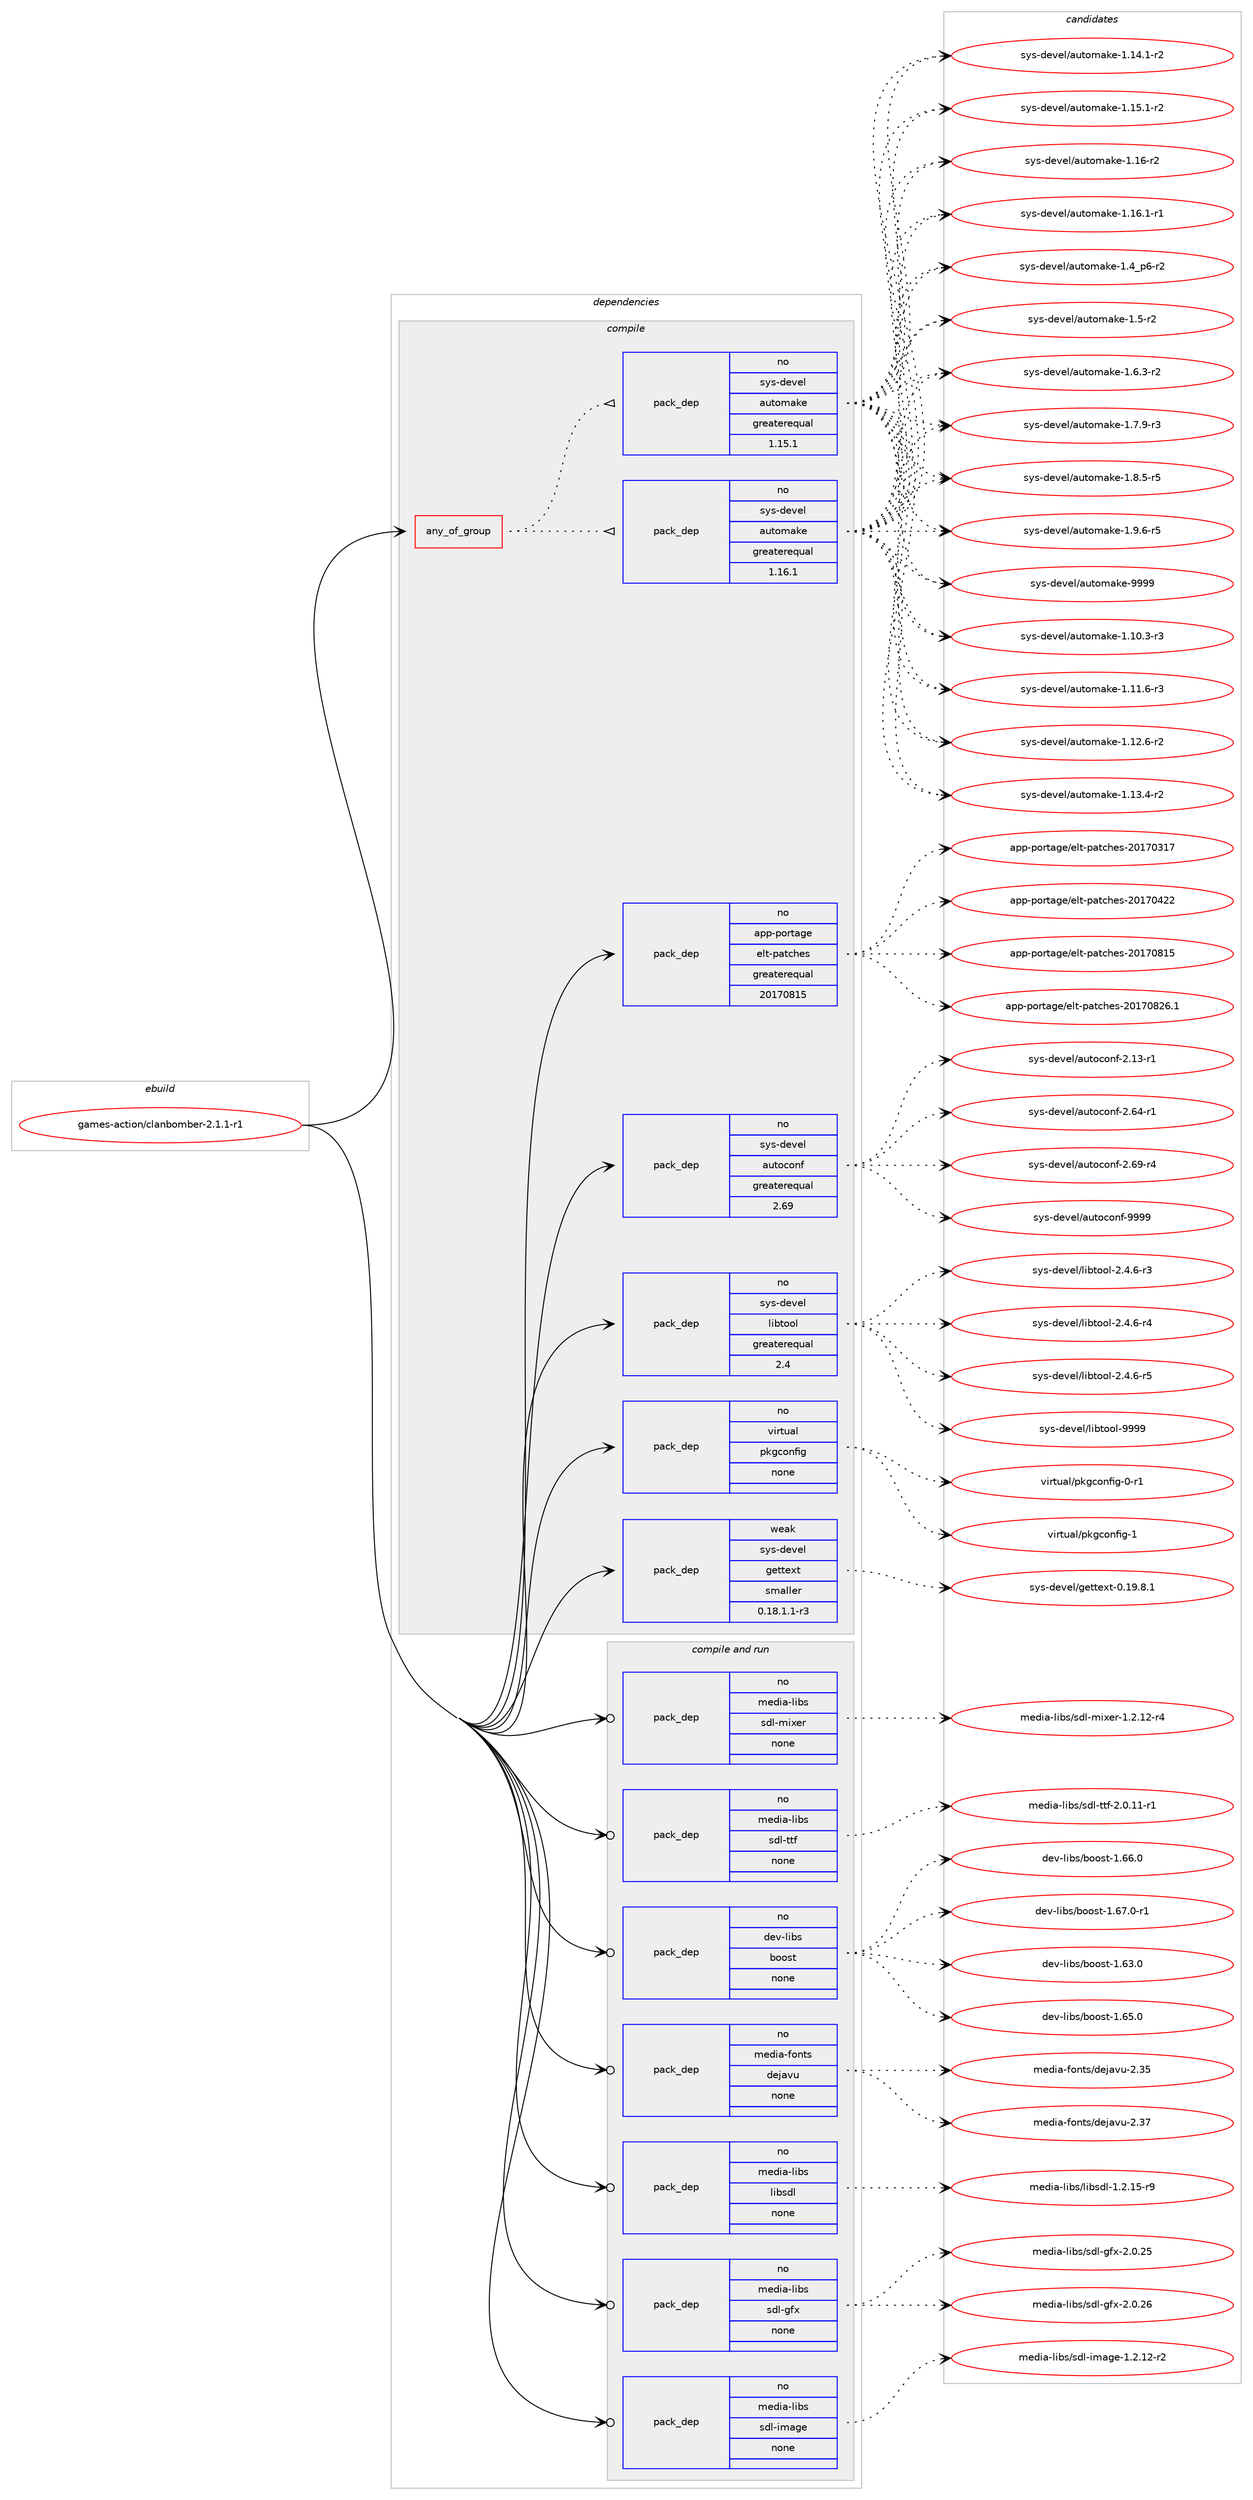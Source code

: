 digraph prolog {

# *************
# Graph options
# *************

newrank=true;
concentrate=true;
compound=true;
graph [rankdir=LR,fontname=Helvetica,fontsize=10,ranksep=1.5];#, ranksep=2.5, nodesep=0.2];
edge  [arrowhead=vee];
node  [fontname=Helvetica,fontsize=10];

# **********
# The ebuild
# **********

subgraph cluster_leftcol {
color=gray;
rank=same;
label=<<i>ebuild</i>>;
id [label="games-action/clanbomber-2.1.1-r1", color=red, width=4, href="../games-action/clanbomber-2.1.1-r1.svg"];
}

# ****************
# The dependencies
# ****************

subgraph cluster_midcol {
color=gray;
label=<<i>dependencies</i>>;
subgraph cluster_compile {
fillcolor="#eeeeee";
style=filled;
label=<<i>compile</i>>;
subgraph any70 {
dependency1708 [label=<<TABLE BORDER="0" CELLBORDER="1" CELLSPACING="0" CELLPADDING="4"><TR><TD CELLPADDING="10">any_of_group</TD></TR></TABLE>>, shape=none, color=red];subgraph pack1442 {
dependency1709 [label=<<TABLE BORDER="0" CELLBORDER="1" CELLSPACING="0" CELLPADDING="4" WIDTH="220"><TR><TD ROWSPAN="6" CELLPADDING="30">pack_dep</TD></TR><TR><TD WIDTH="110">no</TD></TR><TR><TD>sys-devel</TD></TR><TR><TD>automake</TD></TR><TR><TD>greaterequal</TD></TR><TR><TD>1.16.1</TD></TR></TABLE>>, shape=none, color=blue];
}
dependency1708:e -> dependency1709:w [weight=20,style="dotted",arrowhead="oinv"];
subgraph pack1443 {
dependency1710 [label=<<TABLE BORDER="0" CELLBORDER="1" CELLSPACING="0" CELLPADDING="4" WIDTH="220"><TR><TD ROWSPAN="6" CELLPADDING="30">pack_dep</TD></TR><TR><TD WIDTH="110">no</TD></TR><TR><TD>sys-devel</TD></TR><TR><TD>automake</TD></TR><TR><TD>greaterequal</TD></TR><TR><TD>1.15.1</TD></TR></TABLE>>, shape=none, color=blue];
}
dependency1708:e -> dependency1710:w [weight=20,style="dotted",arrowhead="oinv"];
}
id:e -> dependency1708:w [weight=20,style="solid",arrowhead="vee"];
subgraph pack1444 {
dependency1711 [label=<<TABLE BORDER="0" CELLBORDER="1" CELLSPACING="0" CELLPADDING="4" WIDTH="220"><TR><TD ROWSPAN="6" CELLPADDING="30">pack_dep</TD></TR><TR><TD WIDTH="110">no</TD></TR><TR><TD>app-portage</TD></TR><TR><TD>elt-patches</TD></TR><TR><TD>greaterequal</TD></TR><TR><TD>20170815</TD></TR></TABLE>>, shape=none, color=blue];
}
id:e -> dependency1711:w [weight=20,style="solid",arrowhead="vee"];
subgraph pack1445 {
dependency1712 [label=<<TABLE BORDER="0" CELLBORDER="1" CELLSPACING="0" CELLPADDING="4" WIDTH="220"><TR><TD ROWSPAN="6" CELLPADDING="30">pack_dep</TD></TR><TR><TD WIDTH="110">no</TD></TR><TR><TD>sys-devel</TD></TR><TR><TD>autoconf</TD></TR><TR><TD>greaterequal</TD></TR><TR><TD>2.69</TD></TR></TABLE>>, shape=none, color=blue];
}
id:e -> dependency1712:w [weight=20,style="solid",arrowhead="vee"];
subgraph pack1446 {
dependency1713 [label=<<TABLE BORDER="0" CELLBORDER="1" CELLSPACING="0" CELLPADDING="4" WIDTH="220"><TR><TD ROWSPAN="6" CELLPADDING="30">pack_dep</TD></TR><TR><TD WIDTH="110">no</TD></TR><TR><TD>sys-devel</TD></TR><TR><TD>libtool</TD></TR><TR><TD>greaterequal</TD></TR><TR><TD>2.4</TD></TR></TABLE>>, shape=none, color=blue];
}
id:e -> dependency1713:w [weight=20,style="solid",arrowhead="vee"];
subgraph pack1447 {
dependency1714 [label=<<TABLE BORDER="0" CELLBORDER="1" CELLSPACING="0" CELLPADDING="4" WIDTH="220"><TR><TD ROWSPAN="6" CELLPADDING="30">pack_dep</TD></TR><TR><TD WIDTH="110">no</TD></TR><TR><TD>virtual</TD></TR><TR><TD>pkgconfig</TD></TR><TR><TD>none</TD></TR><TR><TD></TD></TR></TABLE>>, shape=none, color=blue];
}
id:e -> dependency1714:w [weight=20,style="solid",arrowhead="vee"];
subgraph pack1448 {
dependency1715 [label=<<TABLE BORDER="0" CELLBORDER="1" CELLSPACING="0" CELLPADDING="4" WIDTH="220"><TR><TD ROWSPAN="6" CELLPADDING="30">pack_dep</TD></TR><TR><TD WIDTH="110">weak</TD></TR><TR><TD>sys-devel</TD></TR><TR><TD>gettext</TD></TR><TR><TD>smaller</TD></TR><TR><TD>0.18.1.1-r3</TD></TR></TABLE>>, shape=none, color=blue];
}
id:e -> dependency1715:w [weight=20,style="solid",arrowhead="vee"];
}
subgraph cluster_compileandrun {
fillcolor="#eeeeee";
style=filled;
label=<<i>compile and run</i>>;
subgraph pack1449 {
dependency1716 [label=<<TABLE BORDER="0" CELLBORDER="1" CELLSPACING="0" CELLPADDING="4" WIDTH="220"><TR><TD ROWSPAN="6" CELLPADDING="30">pack_dep</TD></TR><TR><TD WIDTH="110">no</TD></TR><TR><TD>dev-libs</TD></TR><TR><TD>boost</TD></TR><TR><TD>none</TD></TR><TR><TD></TD></TR></TABLE>>, shape=none, color=blue];
}
id:e -> dependency1716:w [weight=20,style="solid",arrowhead="odotvee"];
subgraph pack1450 {
dependency1717 [label=<<TABLE BORDER="0" CELLBORDER="1" CELLSPACING="0" CELLPADDING="4" WIDTH="220"><TR><TD ROWSPAN="6" CELLPADDING="30">pack_dep</TD></TR><TR><TD WIDTH="110">no</TD></TR><TR><TD>media-fonts</TD></TR><TR><TD>dejavu</TD></TR><TR><TD>none</TD></TR><TR><TD></TD></TR></TABLE>>, shape=none, color=blue];
}
id:e -> dependency1717:w [weight=20,style="solid",arrowhead="odotvee"];
subgraph pack1451 {
dependency1718 [label=<<TABLE BORDER="0" CELLBORDER="1" CELLSPACING="0" CELLPADDING="4" WIDTH="220"><TR><TD ROWSPAN="6" CELLPADDING="30">pack_dep</TD></TR><TR><TD WIDTH="110">no</TD></TR><TR><TD>media-libs</TD></TR><TR><TD>libsdl</TD></TR><TR><TD>none</TD></TR><TR><TD></TD></TR></TABLE>>, shape=none, color=blue];
}
id:e -> dependency1718:w [weight=20,style="solid",arrowhead="odotvee"];
subgraph pack1452 {
dependency1719 [label=<<TABLE BORDER="0" CELLBORDER="1" CELLSPACING="0" CELLPADDING="4" WIDTH="220"><TR><TD ROWSPAN="6" CELLPADDING="30">pack_dep</TD></TR><TR><TD WIDTH="110">no</TD></TR><TR><TD>media-libs</TD></TR><TR><TD>sdl-gfx</TD></TR><TR><TD>none</TD></TR><TR><TD></TD></TR></TABLE>>, shape=none, color=blue];
}
id:e -> dependency1719:w [weight=20,style="solid",arrowhead="odotvee"];
subgraph pack1453 {
dependency1720 [label=<<TABLE BORDER="0" CELLBORDER="1" CELLSPACING="0" CELLPADDING="4" WIDTH="220"><TR><TD ROWSPAN="6" CELLPADDING="30">pack_dep</TD></TR><TR><TD WIDTH="110">no</TD></TR><TR><TD>media-libs</TD></TR><TR><TD>sdl-image</TD></TR><TR><TD>none</TD></TR><TR><TD></TD></TR></TABLE>>, shape=none, color=blue];
}
id:e -> dependency1720:w [weight=20,style="solid",arrowhead="odotvee"];
subgraph pack1454 {
dependency1721 [label=<<TABLE BORDER="0" CELLBORDER="1" CELLSPACING="0" CELLPADDING="4" WIDTH="220"><TR><TD ROWSPAN="6" CELLPADDING="30">pack_dep</TD></TR><TR><TD WIDTH="110">no</TD></TR><TR><TD>media-libs</TD></TR><TR><TD>sdl-mixer</TD></TR><TR><TD>none</TD></TR><TR><TD></TD></TR></TABLE>>, shape=none, color=blue];
}
id:e -> dependency1721:w [weight=20,style="solid",arrowhead="odotvee"];
subgraph pack1455 {
dependency1722 [label=<<TABLE BORDER="0" CELLBORDER="1" CELLSPACING="0" CELLPADDING="4" WIDTH="220"><TR><TD ROWSPAN="6" CELLPADDING="30">pack_dep</TD></TR><TR><TD WIDTH="110">no</TD></TR><TR><TD>media-libs</TD></TR><TR><TD>sdl-ttf</TD></TR><TR><TD>none</TD></TR><TR><TD></TD></TR></TABLE>>, shape=none, color=blue];
}
id:e -> dependency1722:w [weight=20,style="solid",arrowhead="odotvee"];
}
subgraph cluster_run {
fillcolor="#eeeeee";
style=filled;
label=<<i>run</i>>;
}
}

# **************
# The candidates
# **************

subgraph cluster_choices {
rank=same;
color=gray;
label=<<i>candidates</i>>;

subgraph choice1442 {
color=black;
nodesep=1;
choice11512111545100101118101108479711711611110997107101454946494846514511451 [label="sys-devel/automake-1.10.3-r3", color=red, width=4,href="../sys-devel/automake-1.10.3-r3.svg"];
choice11512111545100101118101108479711711611110997107101454946494946544511451 [label="sys-devel/automake-1.11.6-r3", color=red, width=4,href="../sys-devel/automake-1.11.6-r3.svg"];
choice11512111545100101118101108479711711611110997107101454946495046544511450 [label="sys-devel/automake-1.12.6-r2", color=red, width=4,href="../sys-devel/automake-1.12.6-r2.svg"];
choice11512111545100101118101108479711711611110997107101454946495146524511450 [label="sys-devel/automake-1.13.4-r2", color=red, width=4,href="../sys-devel/automake-1.13.4-r2.svg"];
choice11512111545100101118101108479711711611110997107101454946495246494511450 [label="sys-devel/automake-1.14.1-r2", color=red, width=4,href="../sys-devel/automake-1.14.1-r2.svg"];
choice11512111545100101118101108479711711611110997107101454946495346494511450 [label="sys-devel/automake-1.15.1-r2", color=red, width=4,href="../sys-devel/automake-1.15.1-r2.svg"];
choice1151211154510010111810110847971171161111099710710145494649544511450 [label="sys-devel/automake-1.16-r2", color=red, width=4,href="../sys-devel/automake-1.16-r2.svg"];
choice11512111545100101118101108479711711611110997107101454946495446494511449 [label="sys-devel/automake-1.16.1-r1", color=red, width=4,href="../sys-devel/automake-1.16.1-r1.svg"];
choice115121115451001011181011084797117116111109971071014549465295112544511450 [label="sys-devel/automake-1.4_p6-r2", color=red, width=4,href="../sys-devel/automake-1.4_p6-r2.svg"];
choice11512111545100101118101108479711711611110997107101454946534511450 [label="sys-devel/automake-1.5-r2", color=red, width=4,href="../sys-devel/automake-1.5-r2.svg"];
choice115121115451001011181011084797117116111109971071014549465446514511450 [label="sys-devel/automake-1.6.3-r2", color=red, width=4,href="../sys-devel/automake-1.6.3-r2.svg"];
choice115121115451001011181011084797117116111109971071014549465546574511451 [label="sys-devel/automake-1.7.9-r3", color=red, width=4,href="../sys-devel/automake-1.7.9-r3.svg"];
choice115121115451001011181011084797117116111109971071014549465646534511453 [label="sys-devel/automake-1.8.5-r5", color=red, width=4,href="../sys-devel/automake-1.8.5-r5.svg"];
choice115121115451001011181011084797117116111109971071014549465746544511453 [label="sys-devel/automake-1.9.6-r5", color=red, width=4,href="../sys-devel/automake-1.9.6-r5.svg"];
choice115121115451001011181011084797117116111109971071014557575757 [label="sys-devel/automake-9999", color=red, width=4,href="../sys-devel/automake-9999.svg"];
dependency1709:e -> choice11512111545100101118101108479711711611110997107101454946494846514511451:w [style=dotted,weight="100"];
dependency1709:e -> choice11512111545100101118101108479711711611110997107101454946494946544511451:w [style=dotted,weight="100"];
dependency1709:e -> choice11512111545100101118101108479711711611110997107101454946495046544511450:w [style=dotted,weight="100"];
dependency1709:e -> choice11512111545100101118101108479711711611110997107101454946495146524511450:w [style=dotted,weight="100"];
dependency1709:e -> choice11512111545100101118101108479711711611110997107101454946495246494511450:w [style=dotted,weight="100"];
dependency1709:e -> choice11512111545100101118101108479711711611110997107101454946495346494511450:w [style=dotted,weight="100"];
dependency1709:e -> choice1151211154510010111810110847971171161111099710710145494649544511450:w [style=dotted,weight="100"];
dependency1709:e -> choice11512111545100101118101108479711711611110997107101454946495446494511449:w [style=dotted,weight="100"];
dependency1709:e -> choice115121115451001011181011084797117116111109971071014549465295112544511450:w [style=dotted,weight="100"];
dependency1709:e -> choice11512111545100101118101108479711711611110997107101454946534511450:w [style=dotted,weight="100"];
dependency1709:e -> choice115121115451001011181011084797117116111109971071014549465446514511450:w [style=dotted,weight="100"];
dependency1709:e -> choice115121115451001011181011084797117116111109971071014549465546574511451:w [style=dotted,weight="100"];
dependency1709:e -> choice115121115451001011181011084797117116111109971071014549465646534511453:w [style=dotted,weight="100"];
dependency1709:e -> choice115121115451001011181011084797117116111109971071014549465746544511453:w [style=dotted,weight="100"];
dependency1709:e -> choice115121115451001011181011084797117116111109971071014557575757:w [style=dotted,weight="100"];
}
subgraph choice1443 {
color=black;
nodesep=1;
choice11512111545100101118101108479711711611110997107101454946494846514511451 [label="sys-devel/automake-1.10.3-r3", color=red, width=4,href="../sys-devel/automake-1.10.3-r3.svg"];
choice11512111545100101118101108479711711611110997107101454946494946544511451 [label="sys-devel/automake-1.11.6-r3", color=red, width=4,href="../sys-devel/automake-1.11.6-r3.svg"];
choice11512111545100101118101108479711711611110997107101454946495046544511450 [label="sys-devel/automake-1.12.6-r2", color=red, width=4,href="../sys-devel/automake-1.12.6-r2.svg"];
choice11512111545100101118101108479711711611110997107101454946495146524511450 [label="sys-devel/automake-1.13.4-r2", color=red, width=4,href="../sys-devel/automake-1.13.4-r2.svg"];
choice11512111545100101118101108479711711611110997107101454946495246494511450 [label="sys-devel/automake-1.14.1-r2", color=red, width=4,href="../sys-devel/automake-1.14.1-r2.svg"];
choice11512111545100101118101108479711711611110997107101454946495346494511450 [label="sys-devel/automake-1.15.1-r2", color=red, width=4,href="../sys-devel/automake-1.15.1-r2.svg"];
choice1151211154510010111810110847971171161111099710710145494649544511450 [label="sys-devel/automake-1.16-r2", color=red, width=4,href="../sys-devel/automake-1.16-r2.svg"];
choice11512111545100101118101108479711711611110997107101454946495446494511449 [label="sys-devel/automake-1.16.1-r1", color=red, width=4,href="../sys-devel/automake-1.16.1-r1.svg"];
choice115121115451001011181011084797117116111109971071014549465295112544511450 [label="sys-devel/automake-1.4_p6-r2", color=red, width=4,href="../sys-devel/automake-1.4_p6-r2.svg"];
choice11512111545100101118101108479711711611110997107101454946534511450 [label="sys-devel/automake-1.5-r2", color=red, width=4,href="../sys-devel/automake-1.5-r2.svg"];
choice115121115451001011181011084797117116111109971071014549465446514511450 [label="sys-devel/automake-1.6.3-r2", color=red, width=4,href="../sys-devel/automake-1.6.3-r2.svg"];
choice115121115451001011181011084797117116111109971071014549465546574511451 [label="sys-devel/automake-1.7.9-r3", color=red, width=4,href="../sys-devel/automake-1.7.9-r3.svg"];
choice115121115451001011181011084797117116111109971071014549465646534511453 [label="sys-devel/automake-1.8.5-r5", color=red, width=4,href="../sys-devel/automake-1.8.5-r5.svg"];
choice115121115451001011181011084797117116111109971071014549465746544511453 [label="sys-devel/automake-1.9.6-r5", color=red, width=4,href="../sys-devel/automake-1.9.6-r5.svg"];
choice115121115451001011181011084797117116111109971071014557575757 [label="sys-devel/automake-9999", color=red, width=4,href="../sys-devel/automake-9999.svg"];
dependency1710:e -> choice11512111545100101118101108479711711611110997107101454946494846514511451:w [style=dotted,weight="100"];
dependency1710:e -> choice11512111545100101118101108479711711611110997107101454946494946544511451:w [style=dotted,weight="100"];
dependency1710:e -> choice11512111545100101118101108479711711611110997107101454946495046544511450:w [style=dotted,weight="100"];
dependency1710:e -> choice11512111545100101118101108479711711611110997107101454946495146524511450:w [style=dotted,weight="100"];
dependency1710:e -> choice11512111545100101118101108479711711611110997107101454946495246494511450:w [style=dotted,weight="100"];
dependency1710:e -> choice11512111545100101118101108479711711611110997107101454946495346494511450:w [style=dotted,weight="100"];
dependency1710:e -> choice1151211154510010111810110847971171161111099710710145494649544511450:w [style=dotted,weight="100"];
dependency1710:e -> choice11512111545100101118101108479711711611110997107101454946495446494511449:w [style=dotted,weight="100"];
dependency1710:e -> choice115121115451001011181011084797117116111109971071014549465295112544511450:w [style=dotted,weight="100"];
dependency1710:e -> choice11512111545100101118101108479711711611110997107101454946534511450:w [style=dotted,weight="100"];
dependency1710:e -> choice115121115451001011181011084797117116111109971071014549465446514511450:w [style=dotted,weight="100"];
dependency1710:e -> choice115121115451001011181011084797117116111109971071014549465546574511451:w [style=dotted,weight="100"];
dependency1710:e -> choice115121115451001011181011084797117116111109971071014549465646534511453:w [style=dotted,weight="100"];
dependency1710:e -> choice115121115451001011181011084797117116111109971071014549465746544511453:w [style=dotted,weight="100"];
dependency1710:e -> choice115121115451001011181011084797117116111109971071014557575757:w [style=dotted,weight="100"];
}
subgraph choice1444 {
color=black;
nodesep=1;
choice97112112451121111141169710310147101108116451129711699104101115455048495548514955 [label="app-portage/elt-patches-20170317", color=red, width=4,href="../app-portage/elt-patches-20170317.svg"];
choice97112112451121111141169710310147101108116451129711699104101115455048495548525050 [label="app-portage/elt-patches-20170422", color=red, width=4,href="../app-portage/elt-patches-20170422.svg"];
choice97112112451121111141169710310147101108116451129711699104101115455048495548564953 [label="app-portage/elt-patches-20170815", color=red, width=4,href="../app-portage/elt-patches-20170815.svg"];
choice971121124511211111411697103101471011081164511297116991041011154550484955485650544649 [label="app-portage/elt-patches-20170826.1", color=red, width=4,href="../app-portage/elt-patches-20170826.1.svg"];
dependency1711:e -> choice97112112451121111141169710310147101108116451129711699104101115455048495548514955:w [style=dotted,weight="100"];
dependency1711:e -> choice97112112451121111141169710310147101108116451129711699104101115455048495548525050:w [style=dotted,weight="100"];
dependency1711:e -> choice97112112451121111141169710310147101108116451129711699104101115455048495548564953:w [style=dotted,weight="100"];
dependency1711:e -> choice971121124511211111411697103101471011081164511297116991041011154550484955485650544649:w [style=dotted,weight="100"];
}
subgraph choice1445 {
color=black;
nodesep=1;
choice1151211154510010111810110847971171161119911111010245504649514511449 [label="sys-devel/autoconf-2.13-r1", color=red, width=4,href="../sys-devel/autoconf-2.13-r1.svg"];
choice1151211154510010111810110847971171161119911111010245504654524511449 [label="sys-devel/autoconf-2.64-r1", color=red, width=4,href="../sys-devel/autoconf-2.64-r1.svg"];
choice1151211154510010111810110847971171161119911111010245504654574511452 [label="sys-devel/autoconf-2.69-r4", color=red, width=4,href="../sys-devel/autoconf-2.69-r4.svg"];
choice115121115451001011181011084797117116111991111101024557575757 [label="sys-devel/autoconf-9999", color=red, width=4,href="../sys-devel/autoconf-9999.svg"];
dependency1712:e -> choice1151211154510010111810110847971171161119911111010245504649514511449:w [style=dotted,weight="100"];
dependency1712:e -> choice1151211154510010111810110847971171161119911111010245504654524511449:w [style=dotted,weight="100"];
dependency1712:e -> choice1151211154510010111810110847971171161119911111010245504654574511452:w [style=dotted,weight="100"];
dependency1712:e -> choice115121115451001011181011084797117116111991111101024557575757:w [style=dotted,weight="100"];
}
subgraph choice1446 {
color=black;
nodesep=1;
choice1151211154510010111810110847108105981161111111084550465246544511451 [label="sys-devel/libtool-2.4.6-r3", color=red, width=4,href="../sys-devel/libtool-2.4.6-r3.svg"];
choice1151211154510010111810110847108105981161111111084550465246544511452 [label="sys-devel/libtool-2.4.6-r4", color=red, width=4,href="../sys-devel/libtool-2.4.6-r4.svg"];
choice1151211154510010111810110847108105981161111111084550465246544511453 [label="sys-devel/libtool-2.4.6-r5", color=red, width=4,href="../sys-devel/libtool-2.4.6-r5.svg"];
choice1151211154510010111810110847108105981161111111084557575757 [label="sys-devel/libtool-9999", color=red, width=4,href="../sys-devel/libtool-9999.svg"];
dependency1713:e -> choice1151211154510010111810110847108105981161111111084550465246544511451:w [style=dotted,weight="100"];
dependency1713:e -> choice1151211154510010111810110847108105981161111111084550465246544511452:w [style=dotted,weight="100"];
dependency1713:e -> choice1151211154510010111810110847108105981161111111084550465246544511453:w [style=dotted,weight="100"];
dependency1713:e -> choice1151211154510010111810110847108105981161111111084557575757:w [style=dotted,weight="100"];
}
subgraph choice1447 {
color=black;
nodesep=1;
choice11810511411611797108471121071039911111010210510345484511449 [label="virtual/pkgconfig-0-r1", color=red, width=4,href="../virtual/pkgconfig-0-r1.svg"];
choice1181051141161179710847112107103991111101021051034549 [label="virtual/pkgconfig-1", color=red, width=4,href="../virtual/pkgconfig-1.svg"];
dependency1714:e -> choice11810511411611797108471121071039911111010210510345484511449:w [style=dotted,weight="100"];
dependency1714:e -> choice1181051141161179710847112107103991111101021051034549:w [style=dotted,weight="100"];
}
subgraph choice1448 {
color=black;
nodesep=1;
choice1151211154510010111810110847103101116116101120116454846495746564649 [label="sys-devel/gettext-0.19.8.1", color=red, width=4,href="../sys-devel/gettext-0.19.8.1.svg"];
dependency1715:e -> choice1151211154510010111810110847103101116116101120116454846495746564649:w [style=dotted,weight="100"];
}
subgraph choice1449 {
color=black;
nodesep=1;
choice1001011184510810598115479811111111511645494654514648 [label="dev-libs/boost-1.63.0", color=red, width=4,href="../dev-libs/boost-1.63.0.svg"];
choice1001011184510810598115479811111111511645494654534648 [label="dev-libs/boost-1.65.0", color=red, width=4,href="../dev-libs/boost-1.65.0.svg"];
choice1001011184510810598115479811111111511645494654544648 [label="dev-libs/boost-1.66.0", color=red, width=4,href="../dev-libs/boost-1.66.0.svg"];
choice10010111845108105981154798111111115116454946545546484511449 [label="dev-libs/boost-1.67.0-r1", color=red, width=4,href="../dev-libs/boost-1.67.0-r1.svg"];
dependency1716:e -> choice1001011184510810598115479811111111511645494654514648:w [style=dotted,weight="100"];
dependency1716:e -> choice1001011184510810598115479811111111511645494654534648:w [style=dotted,weight="100"];
dependency1716:e -> choice1001011184510810598115479811111111511645494654544648:w [style=dotted,weight="100"];
dependency1716:e -> choice10010111845108105981154798111111115116454946545546484511449:w [style=dotted,weight="100"];
}
subgraph choice1450 {
color=black;
nodesep=1;
choice109101100105974510211111011611547100101106971181174550465153 [label="media-fonts/dejavu-2.35", color=red, width=4,href="../media-fonts/dejavu-2.35.svg"];
choice109101100105974510211111011611547100101106971181174550465155 [label="media-fonts/dejavu-2.37", color=red, width=4,href="../media-fonts/dejavu-2.37.svg"];
dependency1717:e -> choice109101100105974510211111011611547100101106971181174550465153:w [style=dotted,weight="100"];
dependency1717:e -> choice109101100105974510211111011611547100101106971181174550465155:w [style=dotted,weight="100"];
}
subgraph choice1451 {
color=black;
nodesep=1;
choice1091011001059745108105981154710810598115100108454946504649534511457 [label="media-libs/libsdl-1.2.15-r9", color=red, width=4,href="../media-libs/libsdl-1.2.15-r9.svg"];
dependency1718:e -> choice1091011001059745108105981154710810598115100108454946504649534511457:w [style=dotted,weight="100"];
}
subgraph choice1452 {
color=black;
nodesep=1;
choice109101100105974510810598115471151001084510310212045504648465053 [label="media-libs/sdl-gfx-2.0.25", color=red, width=4,href="../media-libs/sdl-gfx-2.0.25.svg"];
choice109101100105974510810598115471151001084510310212045504648465054 [label="media-libs/sdl-gfx-2.0.26", color=red, width=4,href="../media-libs/sdl-gfx-2.0.26.svg"];
dependency1719:e -> choice109101100105974510810598115471151001084510310212045504648465053:w [style=dotted,weight="100"];
dependency1719:e -> choice109101100105974510810598115471151001084510310212045504648465054:w [style=dotted,weight="100"];
}
subgraph choice1453 {
color=black;
nodesep=1;
choice109101100105974510810598115471151001084510510997103101454946504649504511450 [label="media-libs/sdl-image-1.2.12-r2", color=red, width=4,href="../media-libs/sdl-image-1.2.12-r2.svg"];
dependency1720:e -> choice109101100105974510810598115471151001084510510997103101454946504649504511450:w [style=dotted,weight="100"];
}
subgraph choice1454 {
color=black;
nodesep=1;
choice1091011001059745108105981154711510010845109105120101114454946504649504511452 [label="media-libs/sdl-mixer-1.2.12-r4", color=red, width=4,href="../media-libs/sdl-mixer-1.2.12-r4.svg"];
dependency1721:e -> choice1091011001059745108105981154711510010845109105120101114454946504649504511452:w [style=dotted,weight="100"];
}
subgraph choice1455 {
color=black;
nodesep=1;
choice1091011001059745108105981154711510010845116116102455046484649494511449 [label="media-libs/sdl-ttf-2.0.11-r1", color=red, width=4,href="../media-libs/sdl-ttf-2.0.11-r1.svg"];
dependency1722:e -> choice1091011001059745108105981154711510010845116116102455046484649494511449:w [style=dotted,weight="100"];
}
}

}
